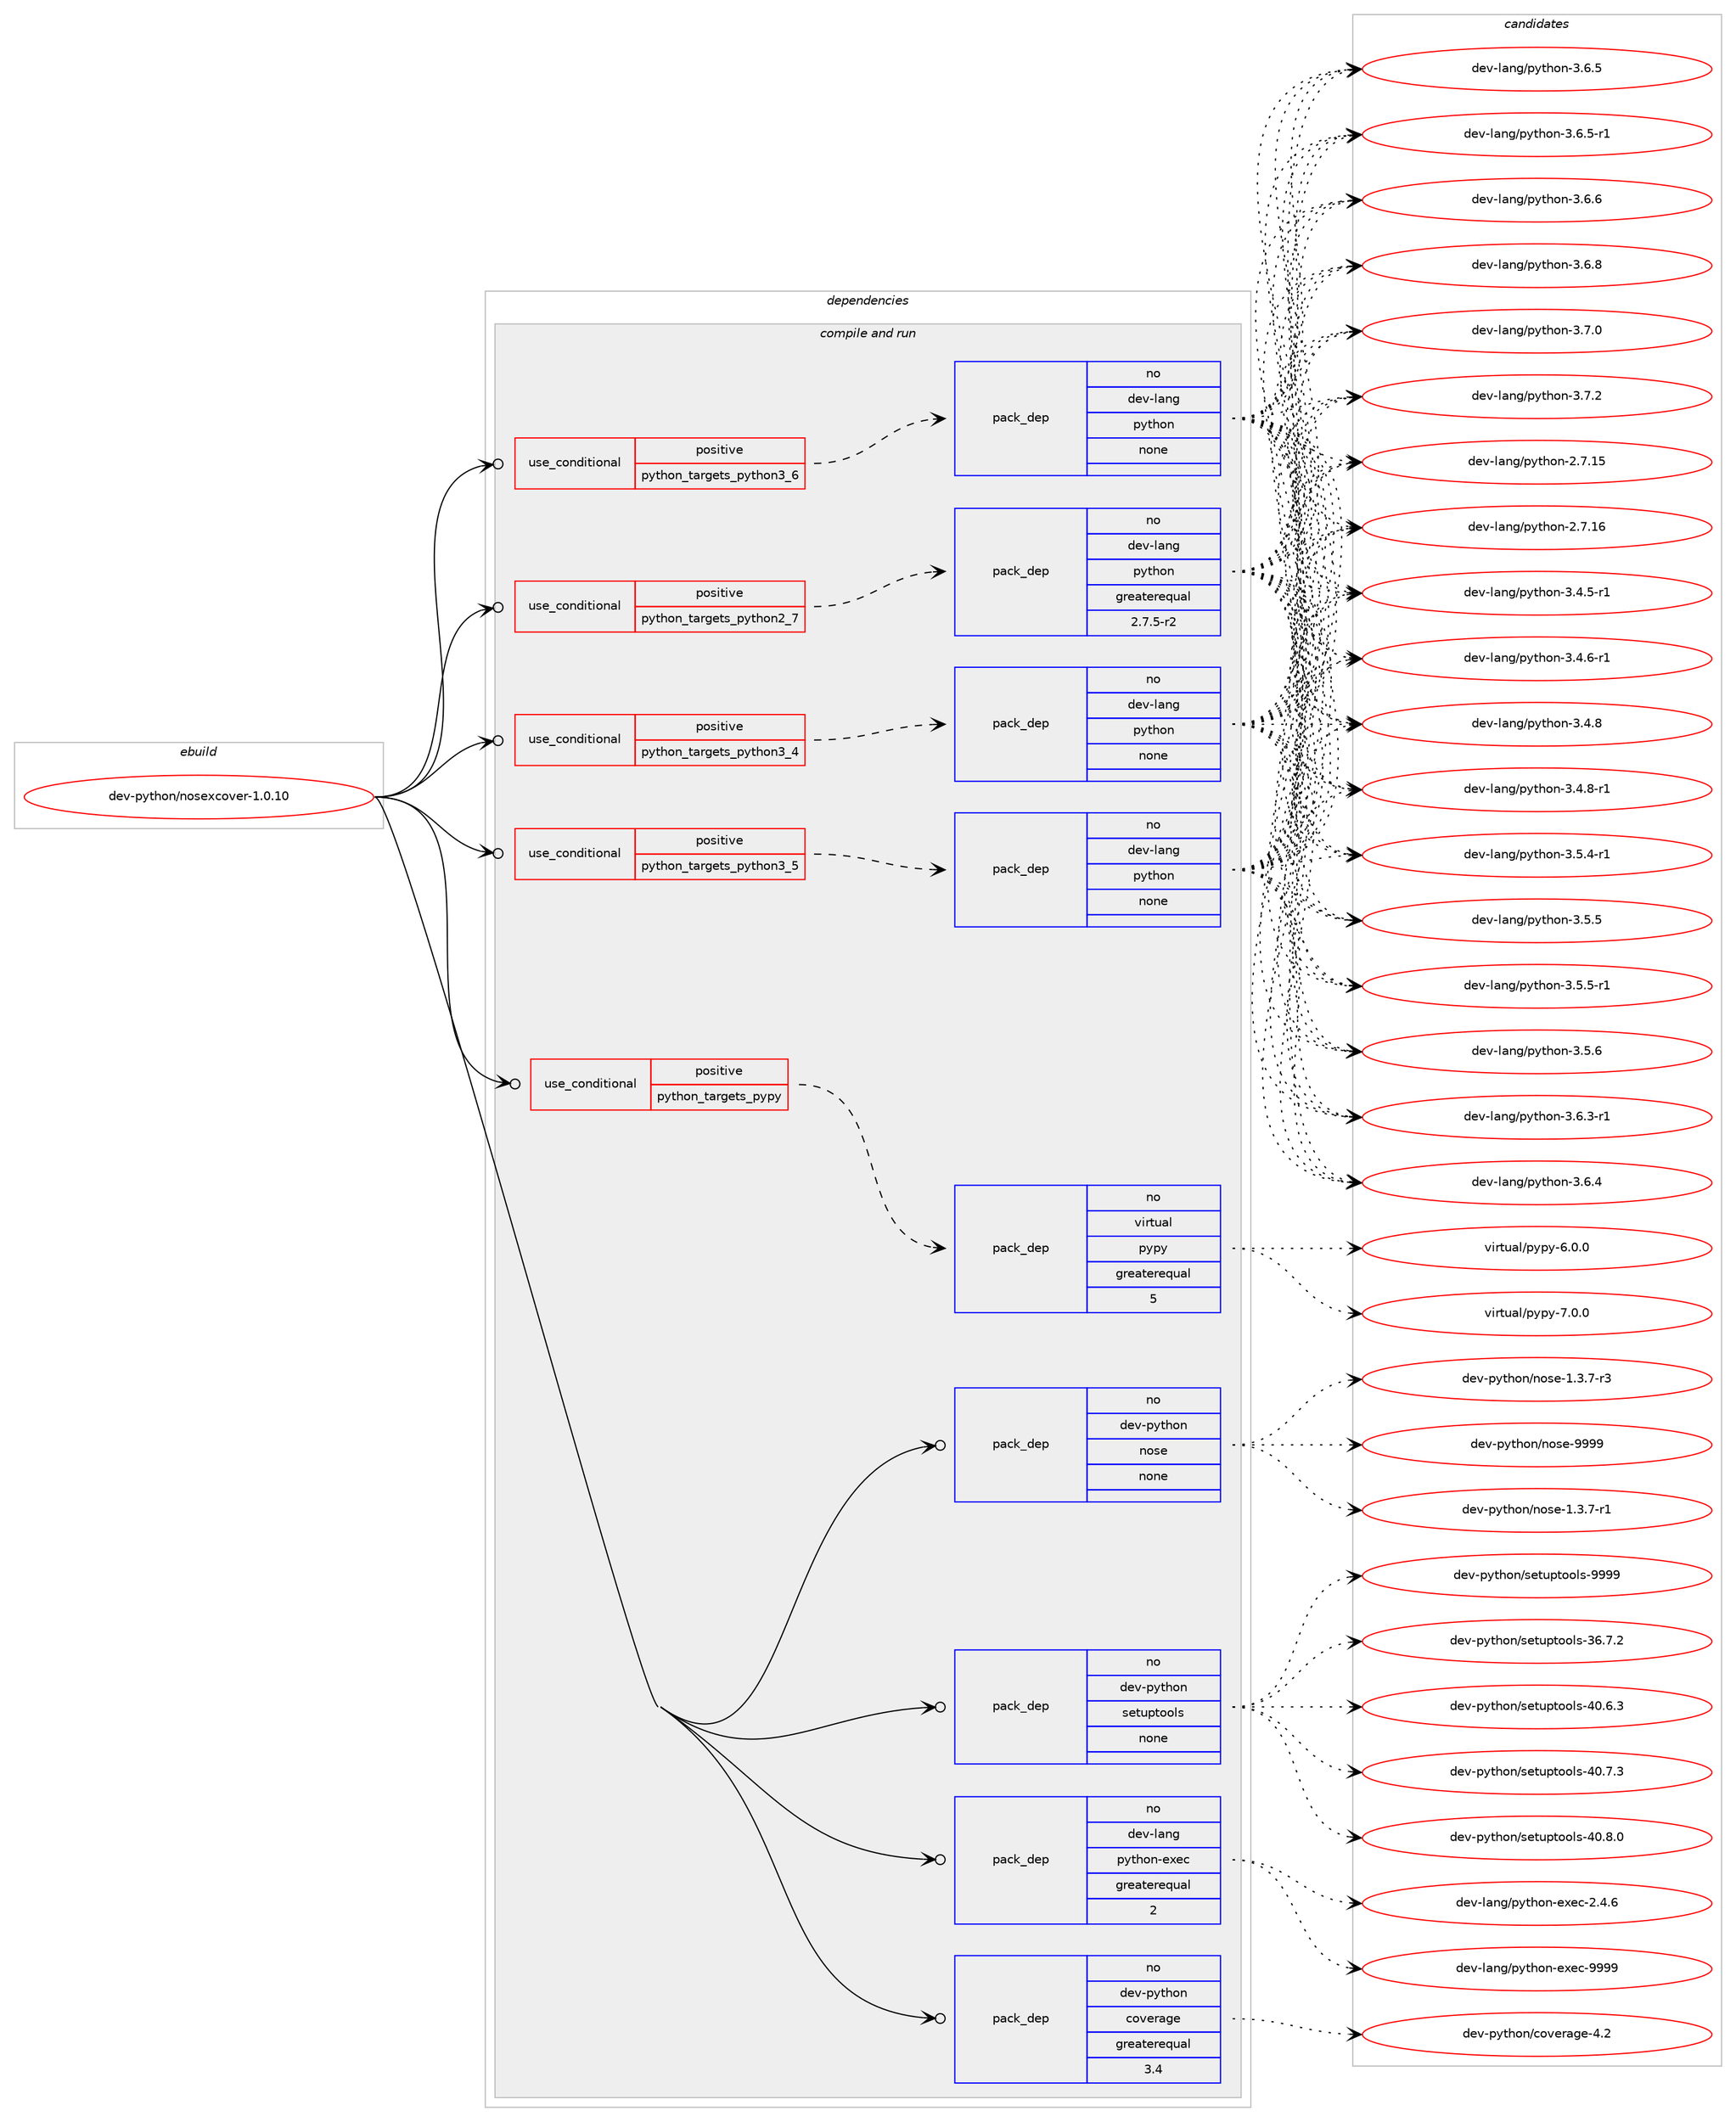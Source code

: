 digraph prolog {

# *************
# Graph options
# *************

newrank=true;
concentrate=true;
compound=true;
graph [rankdir=LR,fontname=Helvetica,fontsize=10,ranksep=1.5];#, ranksep=2.5, nodesep=0.2];
edge  [arrowhead=vee];
node  [fontname=Helvetica,fontsize=10];

# **********
# The ebuild
# **********

subgraph cluster_leftcol {
color=gray;
rank=same;
label=<<i>ebuild</i>>;
id [label="dev-python/nosexcover-1.0.10", color=red, width=4, href="../dev-python/nosexcover-1.0.10.svg"];
}

# ****************
# The dependencies
# ****************

subgraph cluster_midcol {
color=gray;
label=<<i>dependencies</i>>;
subgraph cluster_compile {
fillcolor="#eeeeee";
style=filled;
label=<<i>compile</i>>;
}
subgraph cluster_compileandrun {
fillcolor="#eeeeee";
style=filled;
label=<<i>compile and run</i>>;
subgraph cond378245 {
dependency1421088 [label=<<TABLE BORDER="0" CELLBORDER="1" CELLSPACING="0" CELLPADDING="4"><TR><TD ROWSPAN="3" CELLPADDING="10">use_conditional</TD></TR><TR><TD>positive</TD></TR><TR><TD>python_targets_pypy</TD></TR></TABLE>>, shape=none, color=red];
subgraph pack1019566 {
dependency1421089 [label=<<TABLE BORDER="0" CELLBORDER="1" CELLSPACING="0" CELLPADDING="4" WIDTH="220"><TR><TD ROWSPAN="6" CELLPADDING="30">pack_dep</TD></TR><TR><TD WIDTH="110">no</TD></TR><TR><TD>virtual</TD></TR><TR><TD>pypy</TD></TR><TR><TD>greaterequal</TD></TR><TR><TD>5</TD></TR></TABLE>>, shape=none, color=blue];
}
dependency1421088:e -> dependency1421089:w [weight=20,style="dashed",arrowhead="vee"];
}
id:e -> dependency1421088:w [weight=20,style="solid",arrowhead="odotvee"];
subgraph cond378246 {
dependency1421090 [label=<<TABLE BORDER="0" CELLBORDER="1" CELLSPACING="0" CELLPADDING="4"><TR><TD ROWSPAN="3" CELLPADDING="10">use_conditional</TD></TR><TR><TD>positive</TD></TR><TR><TD>python_targets_python2_7</TD></TR></TABLE>>, shape=none, color=red];
subgraph pack1019567 {
dependency1421091 [label=<<TABLE BORDER="0" CELLBORDER="1" CELLSPACING="0" CELLPADDING="4" WIDTH="220"><TR><TD ROWSPAN="6" CELLPADDING="30">pack_dep</TD></TR><TR><TD WIDTH="110">no</TD></TR><TR><TD>dev-lang</TD></TR><TR><TD>python</TD></TR><TR><TD>greaterequal</TD></TR><TR><TD>2.7.5-r2</TD></TR></TABLE>>, shape=none, color=blue];
}
dependency1421090:e -> dependency1421091:w [weight=20,style="dashed",arrowhead="vee"];
}
id:e -> dependency1421090:w [weight=20,style="solid",arrowhead="odotvee"];
subgraph cond378247 {
dependency1421092 [label=<<TABLE BORDER="0" CELLBORDER="1" CELLSPACING="0" CELLPADDING="4"><TR><TD ROWSPAN="3" CELLPADDING="10">use_conditional</TD></TR><TR><TD>positive</TD></TR><TR><TD>python_targets_python3_4</TD></TR></TABLE>>, shape=none, color=red];
subgraph pack1019568 {
dependency1421093 [label=<<TABLE BORDER="0" CELLBORDER="1" CELLSPACING="0" CELLPADDING="4" WIDTH="220"><TR><TD ROWSPAN="6" CELLPADDING="30">pack_dep</TD></TR><TR><TD WIDTH="110">no</TD></TR><TR><TD>dev-lang</TD></TR><TR><TD>python</TD></TR><TR><TD>none</TD></TR><TR><TD></TD></TR></TABLE>>, shape=none, color=blue];
}
dependency1421092:e -> dependency1421093:w [weight=20,style="dashed",arrowhead="vee"];
}
id:e -> dependency1421092:w [weight=20,style="solid",arrowhead="odotvee"];
subgraph cond378248 {
dependency1421094 [label=<<TABLE BORDER="0" CELLBORDER="1" CELLSPACING="0" CELLPADDING="4"><TR><TD ROWSPAN="3" CELLPADDING="10">use_conditional</TD></TR><TR><TD>positive</TD></TR><TR><TD>python_targets_python3_5</TD></TR></TABLE>>, shape=none, color=red];
subgraph pack1019569 {
dependency1421095 [label=<<TABLE BORDER="0" CELLBORDER="1" CELLSPACING="0" CELLPADDING="4" WIDTH="220"><TR><TD ROWSPAN="6" CELLPADDING="30">pack_dep</TD></TR><TR><TD WIDTH="110">no</TD></TR><TR><TD>dev-lang</TD></TR><TR><TD>python</TD></TR><TR><TD>none</TD></TR><TR><TD></TD></TR></TABLE>>, shape=none, color=blue];
}
dependency1421094:e -> dependency1421095:w [weight=20,style="dashed",arrowhead="vee"];
}
id:e -> dependency1421094:w [weight=20,style="solid",arrowhead="odotvee"];
subgraph cond378249 {
dependency1421096 [label=<<TABLE BORDER="0" CELLBORDER="1" CELLSPACING="0" CELLPADDING="4"><TR><TD ROWSPAN="3" CELLPADDING="10">use_conditional</TD></TR><TR><TD>positive</TD></TR><TR><TD>python_targets_python3_6</TD></TR></TABLE>>, shape=none, color=red];
subgraph pack1019570 {
dependency1421097 [label=<<TABLE BORDER="0" CELLBORDER="1" CELLSPACING="0" CELLPADDING="4" WIDTH="220"><TR><TD ROWSPAN="6" CELLPADDING="30">pack_dep</TD></TR><TR><TD WIDTH="110">no</TD></TR><TR><TD>dev-lang</TD></TR><TR><TD>python</TD></TR><TR><TD>none</TD></TR><TR><TD></TD></TR></TABLE>>, shape=none, color=blue];
}
dependency1421096:e -> dependency1421097:w [weight=20,style="dashed",arrowhead="vee"];
}
id:e -> dependency1421096:w [weight=20,style="solid",arrowhead="odotvee"];
subgraph pack1019571 {
dependency1421098 [label=<<TABLE BORDER="0" CELLBORDER="1" CELLSPACING="0" CELLPADDING="4" WIDTH="220"><TR><TD ROWSPAN="6" CELLPADDING="30">pack_dep</TD></TR><TR><TD WIDTH="110">no</TD></TR><TR><TD>dev-lang</TD></TR><TR><TD>python-exec</TD></TR><TR><TD>greaterequal</TD></TR><TR><TD>2</TD></TR></TABLE>>, shape=none, color=blue];
}
id:e -> dependency1421098:w [weight=20,style="solid",arrowhead="odotvee"];
subgraph pack1019572 {
dependency1421099 [label=<<TABLE BORDER="0" CELLBORDER="1" CELLSPACING="0" CELLPADDING="4" WIDTH="220"><TR><TD ROWSPAN="6" CELLPADDING="30">pack_dep</TD></TR><TR><TD WIDTH="110">no</TD></TR><TR><TD>dev-python</TD></TR><TR><TD>coverage</TD></TR><TR><TD>greaterequal</TD></TR><TR><TD>3.4</TD></TR></TABLE>>, shape=none, color=blue];
}
id:e -> dependency1421099:w [weight=20,style="solid",arrowhead="odotvee"];
subgraph pack1019573 {
dependency1421100 [label=<<TABLE BORDER="0" CELLBORDER="1" CELLSPACING="0" CELLPADDING="4" WIDTH="220"><TR><TD ROWSPAN="6" CELLPADDING="30">pack_dep</TD></TR><TR><TD WIDTH="110">no</TD></TR><TR><TD>dev-python</TD></TR><TR><TD>nose</TD></TR><TR><TD>none</TD></TR><TR><TD></TD></TR></TABLE>>, shape=none, color=blue];
}
id:e -> dependency1421100:w [weight=20,style="solid",arrowhead="odotvee"];
subgraph pack1019574 {
dependency1421101 [label=<<TABLE BORDER="0" CELLBORDER="1" CELLSPACING="0" CELLPADDING="4" WIDTH="220"><TR><TD ROWSPAN="6" CELLPADDING="30">pack_dep</TD></TR><TR><TD WIDTH="110">no</TD></TR><TR><TD>dev-python</TD></TR><TR><TD>setuptools</TD></TR><TR><TD>none</TD></TR><TR><TD></TD></TR></TABLE>>, shape=none, color=blue];
}
id:e -> dependency1421101:w [weight=20,style="solid",arrowhead="odotvee"];
}
subgraph cluster_run {
fillcolor="#eeeeee";
style=filled;
label=<<i>run</i>>;
}
}

# **************
# The candidates
# **************

subgraph cluster_choices {
rank=same;
color=gray;
label=<<i>candidates</i>>;

subgraph choice1019566 {
color=black;
nodesep=1;
choice1181051141161179710847112121112121455446484648 [label="virtual/pypy-6.0.0", color=red, width=4,href="../virtual/pypy-6.0.0.svg"];
choice1181051141161179710847112121112121455546484648 [label="virtual/pypy-7.0.0", color=red, width=4,href="../virtual/pypy-7.0.0.svg"];
dependency1421089:e -> choice1181051141161179710847112121112121455446484648:w [style=dotted,weight="100"];
dependency1421089:e -> choice1181051141161179710847112121112121455546484648:w [style=dotted,weight="100"];
}
subgraph choice1019567 {
color=black;
nodesep=1;
choice10010111845108971101034711212111610411111045504655464953 [label="dev-lang/python-2.7.15", color=red, width=4,href="../dev-lang/python-2.7.15.svg"];
choice10010111845108971101034711212111610411111045504655464954 [label="dev-lang/python-2.7.16", color=red, width=4,href="../dev-lang/python-2.7.16.svg"];
choice1001011184510897110103471121211161041111104551465246534511449 [label="dev-lang/python-3.4.5-r1", color=red, width=4,href="../dev-lang/python-3.4.5-r1.svg"];
choice1001011184510897110103471121211161041111104551465246544511449 [label="dev-lang/python-3.4.6-r1", color=red, width=4,href="../dev-lang/python-3.4.6-r1.svg"];
choice100101118451089711010347112121116104111110455146524656 [label="dev-lang/python-3.4.8", color=red, width=4,href="../dev-lang/python-3.4.8.svg"];
choice1001011184510897110103471121211161041111104551465246564511449 [label="dev-lang/python-3.4.8-r1", color=red, width=4,href="../dev-lang/python-3.4.8-r1.svg"];
choice1001011184510897110103471121211161041111104551465346524511449 [label="dev-lang/python-3.5.4-r1", color=red, width=4,href="../dev-lang/python-3.5.4-r1.svg"];
choice100101118451089711010347112121116104111110455146534653 [label="dev-lang/python-3.5.5", color=red, width=4,href="../dev-lang/python-3.5.5.svg"];
choice1001011184510897110103471121211161041111104551465346534511449 [label="dev-lang/python-3.5.5-r1", color=red, width=4,href="../dev-lang/python-3.5.5-r1.svg"];
choice100101118451089711010347112121116104111110455146534654 [label="dev-lang/python-3.5.6", color=red, width=4,href="../dev-lang/python-3.5.6.svg"];
choice1001011184510897110103471121211161041111104551465446514511449 [label="dev-lang/python-3.6.3-r1", color=red, width=4,href="../dev-lang/python-3.6.3-r1.svg"];
choice100101118451089711010347112121116104111110455146544652 [label="dev-lang/python-3.6.4", color=red, width=4,href="../dev-lang/python-3.6.4.svg"];
choice100101118451089711010347112121116104111110455146544653 [label="dev-lang/python-3.6.5", color=red, width=4,href="../dev-lang/python-3.6.5.svg"];
choice1001011184510897110103471121211161041111104551465446534511449 [label="dev-lang/python-3.6.5-r1", color=red, width=4,href="../dev-lang/python-3.6.5-r1.svg"];
choice100101118451089711010347112121116104111110455146544654 [label="dev-lang/python-3.6.6", color=red, width=4,href="../dev-lang/python-3.6.6.svg"];
choice100101118451089711010347112121116104111110455146544656 [label="dev-lang/python-3.6.8", color=red, width=4,href="../dev-lang/python-3.6.8.svg"];
choice100101118451089711010347112121116104111110455146554648 [label="dev-lang/python-3.7.0", color=red, width=4,href="../dev-lang/python-3.7.0.svg"];
choice100101118451089711010347112121116104111110455146554650 [label="dev-lang/python-3.7.2", color=red, width=4,href="../dev-lang/python-3.7.2.svg"];
dependency1421091:e -> choice10010111845108971101034711212111610411111045504655464953:w [style=dotted,weight="100"];
dependency1421091:e -> choice10010111845108971101034711212111610411111045504655464954:w [style=dotted,weight="100"];
dependency1421091:e -> choice1001011184510897110103471121211161041111104551465246534511449:w [style=dotted,weight="100"];
dependency1421091:e -> choice1001011184510897110103471121211161041111104551465246544511449:w [style=dotted,weight="100"];
dependency1421091:e -> choice100101118451089711010347112121116104111110455146524656:w [style=dotted,weight="100"];
dependency1421091:e -> choice1001011184510897110103471121211161041111104551465246564511449:w [style=dotted,weight="100"];
dependency1421091:e -> choice1001011184510897110103471121211161041111104551465346524511449:w [style=dotted,weight="100"];
dependency1421091:e -> choice100101118451089711010347112121116104111110455146534653:w [style=dotted,weight="100"];
dependency1421091:e -> choice1001011184510897110103471121211161041111104551465346534511449:w [style=dotted,weight="100"];
dependency1421091:e -> choice100101118451089711010347112121116104111110455146534654:w [style=dotted,weight="100"];
dependency1421091:e -> choice1001011184510897110103471121211161041111104551465446514511449:w [style=dotted,weight="100"];
dependency1421091:e -> choice100101118451089711010347112121116104111110455146544652:w [style=dotted,weight="100"];
dependency1421091:e -> choice100101118451089711010347112121116104111110455146544653:w [style=dotted,weight="100"];
dependency1421091:e -> choice1001011184510897110103471121211161041111104551465446534511449:w [style=dotted,weight="100"];
dependency1421091:e -> choice100101118451089711010347112121116104111110455146544654:w [style=dotted,weight="100"];
dependency1421091:e -> choice100101118451089711010347112121116104111110455146544656:w [style=dotted,weight="100"];
dependency1421091:e -> choice100101118451089711010347112121116104111110455146554648:w [style=dotted,weight="100"];
dependency1421091:e -> choice100101118451089711010347112121116104111110455146554650:w [style=dotted,weight="100"];
}
subgraph choice1019568 {
color=black;
nodesep=1;
choice10010111845108971101034711212111610411111045504655464953 [label="dev-lang/python-2.7.15", color=red, width=4,href="../dev-lang/python-2.7.15.svg"];
choice10010111845108971101034711212111610411111045504655464954 [label="dev-lang/python-2.7.16", color=red, width=4,href="../dev-lang/python-2.7.16.svg"];
choice1001011184510897110103471121211161041111104551465246534511449 [label="dev-lang/python-3.4.5-r1", color=red, width=4,href="../dev-lang/python-3.4.5-r1.svg"];
choice1001011184510897110103471121211161041111104551465246544511449 [label="dev-lang/python-3.4.6-r1", color=red, width=4,href="../dev-lang/python-3.4.6-r1.svg"];
choice100101118451089711010347112121116104111110455146524656 [label="dev-lang/python-3.4.8", color=red, width=4,href="../dev-lang/python-3.4.8.svg"];
choice1001011184510897110103471121211161041111104551465246564511449 [label="dev-lang/python-3.4.8-r1", color=red, width=4,href="../dev-lang/python-3.4.8-r1.svg"];
choice1001011184510897110103471121211161041111104551465346524511449 [label="dev-lang/python-3.5.4-r1", color=red, width=4,href="../dev-lang/python-3.5.4-r1.svg"];
choice100101118451089711010347112121116104111110455146534653 [label="dev-lang/python-3.5.5", color=red, width=4,href="../dev-lang/python-3.5.5.svg"];
choice1001011184510897110103471121211161041111104551465346534511449 [label="dev-lang/python-3.5.5-r1", color=red, width=4,href="../dev-lang/python-3.5.5-r1.svg"];
choice100101118451089711010347112121116104111110455146534654 [label="dev-lang/python-3.5.6", color=red, width=4,href="../dev-lang/python-3.5.6.svg"];
choice1001011184510897110103471121211161041111104551465446514511449 [label="dev-lang/python-3.6.3-r1", color=red, width=4,href="../dev-lang/python-3.6.3-r1.svg"];
choice100101118451089711010347112121116104111110455146544652 [label="dev-lang/python-3.6.4", color=red, width=4,href="../dev-lang/python-3.6.4.svg"];
choice100101118451089711010347112121116104111110455146544653 [label="dev-lang/python-3.6.5", color=red, width=4,href="../dev-lang/python-3.6.5.svg"];
choice1001011184510897110103471121211161041111104551465446534511449 [label="dev-lang/python-3.6.5-r1", color=red, width=4,href="../dev-lang/python-3.6.5-r1.svg"];
choice100101118451089711010347112121116104111110455146544654 [label="dev-lang/python-3.6.6", color=red, width=4,href="../dev-lang/python-3.6.6.svg"];
choice100101118451089711010347112121116104111110455146544656 [label="dev-lang/python-3.6.8", color=red, width=4,href="../dev-lang/python-3.6.8.svg"];
choice100101118451089711010347112121116104111110455146554648 [label="dev-lang/python-3.7.0", color=red, width=4,href="../dev-lang/python-3.7.0.svg"];
choice100101118451089711010347112121116104111110455146554650 [label="dev-lang/python-3.7.2", color=red, width=4,href="../dev-lang/python-3.7.2.svg"];
dependency1421093:e -> choice10010111845108971101034711212111610411111045504655464953:w [style=dotted,weight="100"];
dependency1421093:e -> choice10010111845108971101034711212111610411111045504655464954:w [style=dotted,weight="100"];
dependency1421093:e -> choice1001011184510897110103471121211161041111104551465246534511449:w [style=dotted,weight="100"];
dependency1421093:e -> choice1001011184510897110103471121211161041111104551465246544511449:w [style=dotted,weight="100"];
dependency1421093:e -> choice100101118451089711010347112121116104111110455146524656:w [style=dotted,weight="100"];
dependency1421093:e -> choice1001011184510897110103471121211161041111104551465246564511449:w [style=dotted,weight="100"];
dependency1421093:e -> choice1001011184510897110103471121211161041111104551465346524511449:w [style=dotted,weight="100"];
dependency1421093:e -> choice100101118451089711010347112121116104111110455146534653:w [style=dotted,weight="100"];
dependency1421093:e -> choice1001011184510897110103471121211161041111104551465346534511449:w [style=dotted,weight="100"];
dependency1421093:e -> choice100101118451089711010347112121116104111110455146534654:w [style=dotted,weight="100"];
dependency1421093:e -> choice1001011184510897110103471121211161041111104551465446514511449:w [style=dotted,weight="100"];
dependency1421093:e -> choice100101118451089711010347112121116104111110455146544652:w [style=dotted,weight="100"];
dependency1421093:e -> choice100101118451089711010347112121116104111110455146544653:w [style=dotted,weight="100"];
dependency1421093:e -> choice1001011184510897110103471121211161041111104551465446534511449:w [style=dotted,weight="100"];
dependency1421093:e -> choice100101118451089711010347112121116104111110455146544654:w [style=dotted,weight="100"];
dependency1421093:e -> choice100101118451089711010347112121116104111110455146544656:w [style=dotted,weight="100"];
dependency1421093:e -> choice100101118451089711010347112121116104111110455146554648:w [style=dotted,weight="100"];
dependency1421093:e -> choice100101118451089711010347112121116104111110455146554650:w [style=dotted,weight="100"];
}
subgraph choice1019569 {
color=black;
nodesep=1;
choice10010111845108971101034711212111610411111045504655464953 [label="dev-lang/python-2.7.15", color=red, width=4,href="../dev-lang/python-2.7.15.svg"];
choice10010111845108971101034711212111610411111045504655464954 [label="dev-lang/python-2.7.16", color=red, width=4,href="../dev-lang/python-2.7.16.svg"];
choice1001011184510897110103471121211161041111104551465246534511449 [label="dev-lang/python-3.4.5-r1", color=red, width=4,href="../dev-lang/python-3.4.5-r1.svg"];
choice1001011184510897110103471121211161041111104551465246544511449 [label="dev-lang/python-3.4.6-r1", color=red, width=4,href="../dev-lang/python-3.4.6-r1.svg"];
choice100101118451089711010347112121116104111110455146524656 [label="dev-lang/python-3.4.8", color=red, width=4,href="../dev-lang/python-3.4.8.svg"];
choice1001011184510897110103471121211161041111104551465246564511449 [label="dev-lang/python-3.4.8-r1", color=red, width=4,href="../dev-lang/python-3.4.8-r1.svg"];
choice1001011184510897110103471121211161041111104551465346524511449 [label="dev-lang/python-3.5.4-r1", color=red, width=4,href="../dev-lang/python-3.5.4-r1.svg"];
choice100101118451089711010347112121116104111110455146534653 [label="dev-lang/python-3.5.5", color=red, width=4,href="../dev-lang/python-3.5.5.svg"];
choice1001011184510897110103471121211161041111104551465346534511449 [label="dev-lang/python-3.5.5-r1", color=red, width=4,href="../dev-lang/python-3.5.5-r1.svg"];
choice100101118451089711010347112121116104111110455146534654 [label="dev-lang/python-3.5.6", color=red, width=4,href="../dev-lang/python-3.5.6.svg"];
choice1001011184510897110103471121211161041111104551465446514511449 [label="dev-lang/python-3.6.3-r1", color=red, width=4,href="../dev-lang/python-3.6.3-r1.svg"];
choice100101118451089711010347112121116104111110455146544652 [label="dev-lang/python-3.6.4", color=red, width=4,href="../dev-lang/python-3.6.4.svg"];
choice100101118451089711010347112121116104111110455146544653 [label="dev-lang/python-3.6.5", color=red, width=4,href="../dev-lang/python-3.6.5.svg"];
choice1001011184510897110103471121211161041111104551465446534511449 [label="dev-lang/python-3.6.5-r1", color=red, width=4,href="../dev-lang/python-3.6.5-r1.svg"];
choice100101118451089711010347112121116104111110455146544654 [label="dev-lang/python-3.6.6", color=red, width=4,href="../dev-lang/python-3.6.6.svg"];
choice100101118451089711010347112121116104111110455146544656 [label="dev-lang/python-3.6.8", color=red, width=4,href="../dev-lang/python-3.6.8.svg"];
choice100101118451089711010347112121116104111110455146554648 [label="dev-lang/python-3.7.0", color=red, width=4,href="../dev-lang/python-3.7.0.svg"];
choice100101118451089711010347112121116104111110455146554650 [label="dev-lang/python-3.7.2", color=red, width=4,href="../dev-lang/python-3.7.2.svg"];
dependency1421095:e -> choice10010111845108971101034711212111610411111045504655464953:w [style=dotted,weight="100"];
dependency1421095:e -> choice10010111845108971101034711212111610411111045504655464954:w [style=dotted,weight="100"];
dependency1421095:e -> choice1001011184510897110103471121211161041111104551465246534511449:w [style=dotted,weight="100"];
dependency1421095:e -> choice1001011184510897110103471121211161041111104551465246544511449:w [style=dotted,weight="100"];
dependency1421095:e -> choice100101118451089711010347112121116104111110455146524656:w [style=dotted,weight="100"];
dependency1421095:e -> choice1001011184510897110103471121211161041111104551465246564511449:w [style=dotted,weight="100"];
dependency1421095:e -> choice1001011184510897110103471121211161041111104551465346524511449:w [style=dotted,weight="100"];
dependency1421095:e -> choice100101118451089711010347112121116104111110455146534653:w [style=dotted,weight="100"];
dependency1421095:e -> choice1001011184510897110103471121211161041111104551465346534511449:w [style=dotted,weight="100"];
dependency1421095:e -> choice100101118451089711010347112121116104111110455146534654:w [style=dotted,weight="100"];
dependency1421095:e -> choice1001011184510897110103471121211161041111104551465446514511449:w [style=dotted,weight="100"];
dependency1421095:e -> choice100101118451089711010347112121116104111110455146544652:w [style=dotted,weight="100"];
dependency1421095:e -> choice100101118451089711010347112121116104111110455146544653:w [style=dotted,weight="100"];
dependency1421095:e -> choice1001011184510897110103471121211161041111104551465446534511449:w [style=dotted,weight="100"];
dependency1421095:e -> choice100101118451089711010347112121116104111110455146544654:w [style=dotted,weight="100"];
dependency1421095:e -> choice100101118451089711010347112121116104111110455146544656:w [style=dotted,weight="100"];
dependency1421095:e -> choice100101118451089711010347112121116104111110455146554648:w [style=dotted,weight="100"];
dependency1421095:e -> choice100101118451089711010347112121116104111110455146554650:w [style=dotted,weight="100"];
}
subgraph choice1019570 {
color=black;
nodesep=1;
choice10010111845108971101034711212111610411111045504655464953 [label="dev-lang/python-2.7.15", color=red, width=4,href="../dev-lang/python-2.7.15.svg"];
choice10010111845108971101034711212111610411111045504655464954 [label="dev-lang/python-2.7.16", color=red, width=4,href="../dev-lang/python-2.7.16.svg"];
choice1001011184510897110103471121211161041111104551465246534511449 [label="dev-lang/python-3.4.5-r1", color=red, width=4,href="../dev-lang/python-3.4.5-r1.svg"];
choice1001011184510897110103471121211161041111104551465246544511449 [label="dev-lang/python-3.4.6-r1", color=red, width=4,href="../dev-lang/python-3.4.6-r1.svg"];
choice100101118451089711010347112121116104111110455146524656 [label="dev-lang/python-3.4.8", color=red, width=4,href="../dev-lang/python-3.4.8.svg"];
choice1001011184510897110103471121211161041111104551465246564511449 [label="dev-lang/python-3.4.8-r1", color=red, width=4,href="../dev-lang/python-3.4.8-r1.svg"];
choice1001011184510897110103471121211161041111104551465346524511449 [label="dev-lang/python-3.5.4-r1", color=red, width=4,href="../dev-lang/python-3.5.4-r1.svg"];
choice100101118451089711010347112121116104111110455146534653 [label="dev-lang/python-3.5.5", color=red, width=4,href="../dev-lang/python-3.5.5.svg"];
choice1001011184510897110103471121211161041111104551465346534511449 [label="dev-lang/python-3.5.5-r1", color=red, width=4,href="../dev-lang/python-3.5.5-r1.svg"];
choice100101118451089711010347112121116104111110455146534654 [label="dev-lang/python-3.5.6", color=red, width=4,href="../dev-lang/python-3.5.6.svg"];
choice1001011184510897110103471121211161041111104551465446514511449 [label="dev-lang/python-3.6.3-r1", color=red, width=4,href="../dev-lang/python-3.6.3-r1.svg"];
choice100101118451089711010347112121116104111110455146544652 [label="dev-lang/python-3.6.4", color=red, width=4,href="../dev-lang/python-3.6.4.svg"];
choice100101118451089711010347112121116104111110455146544653 [label="dev-lang/python-3.6.5", color=red, width=4,href="../dev-lang/python-3.6.5.svg"];
choice1001011184510897110103471121211161041111104551465446534511449 [label="dev-lang/python-3.6.5-r1", color=red, width=4,href="../dev-lang/python-3.6.5-r1.svg"];
choice100101118451089711010347112121116104111110455146544654 [label="dev-lang/python-3.6.6", color=red, width=4,href="../dev-lang/python-3.6.6.svg"];
choice100101118451089711010347112121116104111110455146544656 [label="dev-lang/python-3.6.8", color=red, width=4,href="../dev-lang/python-3.6.8.svg"];
choice100101118451089711010347112121116104111110455146554648 [label="dev-lang/python-3.7.0", color=red, width=4,href="../dev-lang/python-3.7.0.svg"];
choice100101118451089711010347112121116104111110455146554650 [label="dev-lang/python-3.7.2", color=red, width=4,href="../dev-lang/python-3.7.2.svg"];
dependency1421097:e -> choice10010111845108971101034711212111610411111045504655464953:w [style=dotted,weight="100"];
dependency1421097:e -> choice10010111845108971101034711212111610411111045504655464954:w [style=dotted,weight="100"];
dependency1421097:e -> choice1001011184510897110103471121211161041111104551465246534511449:w [style=dotted,weight="100"];
dependency1421097:e -> choice1001011184510897110103471121211161041111104551465246544511449:w [style=dotted,weight="100"];
dependency1421097:e -> choice100101118451089711010347112121116104111110455146524656:w [style=dotted,weight="100"];
dependency1421097:e -> choice1001011184510897110103471121211161041111104551465246564511449:w [style=dotted,weight="100"];
dependency1421097:e -> choice1001011184510897110103471121211161041111104551465346524511449:w [style=dotted,weight="100"];
dependency1421097:e -> choice100101118451089711010347112121116104111110455146534653:w [style=dotted,weight="100"];
dependency1421097:e -> choice1001011184510897110103471121211161041111104551465346534511449:w [style=dotted,weight="100"];
dependency1421097:e -> choice100101118451089711010347112121116104111110455146534654:w [style=dotted,weight="100"];
dependency1421097:e -> choice1001011184510897110103471121211161041111104551465446514511449:w [style=dotted,weight="100"];
dependency1421097:e -> choice100101118451089711010347112121116104111110455146544652:w [style=dotted,weight="100"];
dependency1421097:e -> choice100101118451089711010347112121116104111110455146544653:w [style=dotted,weight="100"];
dependency1421097:e -> choice1001011184510897110103471121211161041111104551465446534511449:w [style=dotted,weight="100"];
dependency1421097:e -> choice100101118451089711010347112121116104111110455146544654:w [style=dotted,weight="100"];
dependency1421097:e -> choice100101118451089711010347112121116104111110455146544656:w [style=dotted,weight="100"];
dependency1421097:e -> choice100101118451089711010347112121116104111110455146554648:w [style=dotted,weight="100"];
dependency1421097:e -> choice100101118451089711010347112121116104111110455146554650:w [style=dotted,weight="100"];
}
subgraph choice1019571 {
color=black;
nodesep=1;
choice1001011184510897110103471121211161041111104510112010199455046524654 [label="dev-lang/python-exec-2.4.6", color=red, width=4,href="../dev-lang/python-exec-2.4.6.svg"];
choice10010111845108971101034711212111610411111045101120101994557575757 [label="dev-lang/python-exec-9999", color=red, width=4,href="../dev-lang/python-exec-9999.svg"];
dependency1421098:e -> choice1001011184510897110103471121211161041111104510112010199455046524654:w [style=dotted,weight="100"];
dependency1421098:e -> choice10010111845108971101034711212111610411111045101120101994557575757:w [style=dotted,weight="100"];
}
subgraph choice1019572 {
color=black;
nodesep=1;
choice1001011184511212111610411111047991111181011149710310145524650 [label="dev-python/coverage-4.2", color=red, width=4,href="../dev-python/coverage-4.2.svg"];
dependency1421099:e -> choice1001011184511212111610411111047991111181011149710310145524650:w [style=dotted,weight="100"];
}
subgraph choice1019573 {
color=black;
nodesep=1;
choice10010111845112121116104111110471101111151014549465146554511449 [label="dev-python/nose-1.3.7-r1", color=red, width=4,href="../dev-python/nose-1.3.7-r1.svg"];
choice10010111845112121116104111110471101111151014549465146554511451 [label="dev-python/nose-1.3.7-r3", color=red, width=4,href="../dev-python/nose-1.3.7-r3.svg"];
choice10010111845112121116104111110471101111151014557575757 [label="dev-python/nose-9999", color=red, width=4,href="../dev-python/nose-9999.svg"];
dependency1421100:e -> choice10010111845112121116104111110471101111151014549465146554511449:w [style=dotted,weight="100"];
dependency1421100:e -> choice10010111845112121116104111110471101111151014549465146554511451:w [style=dotted,weight="100"];
dependency1421100:e -> choice10010111845112121116104111110471101111151014557575757:w [style=dotted,weight="100"];
}
subgraph choice1019574 {
color=black;
nodesep=1;
choice100101118451121211161041111104711510111611711211611111110811545515446554650 [label="dev-python/setuptools-36.7.2", color=red, width=4,href="../dev-python/setuptools-36.7.2.svg"];
choice100101118451121211161041111104711510111611711211611111110811545524846544651 [label="dev-python/setuptools-40.6.3", color=red, width=4,href="../dev-python/setuptools-40.6.3.svg"];
choice100101118451121211161041111104711510111611711211611111110811545524846554651 [label="dev-python/setuptools-40.7.3", color=red, width=4,href="../dev-python/setuptools-40.7.3.svg"];
choice100101118451121211161041111104711510111611711211611111110811545524846564648 [label="dev-python/setuptools-40.8.0", color=red, width=4,href="../dev-python/setuptools-40.8.0.svg"];
choice10010111845112121116104111110471151011161171121161111111081154557575757 [label="dev-python/setuptools-9999", color=red, width=4,href="../dev-python/setuptools-9999.svg"];
dependency1421101:e -> choice100101118451121211161041111104711510111611711211611111110811545515446554650:w [style=dotted,weight="100"];
dependency1421101:e -> choice100101118451121211161041111104711510111611711211611111110811545524846544651:w [style=dotted,weight="100"];
dependency1421101:e -> choice100101118451121211161041111104711510111611711211611111110811545524846554651:w [style=dotted,weight="100"];
dependency1421101:e -> choice100101118451121211161041111104711510111611711211611111110811545524846564648:w [style=dotted,weight="100"];
dependency1421101:e -> choice10010111845112121116104111110471151011161171121161111111081154557575757:w [style=dotted,weight="100"];
}
}

}
